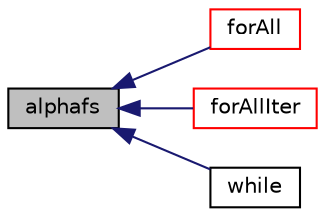 digraph "alphafs"
{
  bgcolor="transparent";
  edge [fontname="Helvetica",fontsize="10",labelfontname="Helvetica",labelfontsize="10"];
  node [fontname="Helvetica",fontsize="10",shape=record];
  rankdir="LR";
  Node1 [label="alphafs",height=0.2,width=0.4,color="black", fillcolor="grey75", style="filled", fontcolor="black"];
  Node1 -> Node2 [dir="back",color="midnightblue",fontsize="10",style="solid",fontname="Helvetica"];
  Node2 [label="forAll",height=0.2,width=0.4,color="red",URL="$a03106.html#a3a6dfa236873b1e0df07a723bccf5222"];
  Node1 -> Node3 [dir="back",color="midnightblue",fontsize="10",style="solid",fontname="Helvetica"];
  Node3 [label="forAllIter",height=0.2,width=0.4,color="red",URL="$a03103.html#aaaca96f2de03e39be860dca1ff20ef39"];
  Node1 -> Node4 [dir="back",color="midnightblue",fontsize="10",style="solid",fontname="Helvetica"];
  Node4 [label="while",height=0.2,width=0.4,color="black",URL="$a03103.html#ab13470e79e249d04c443bf59be9ff31d"];
}
